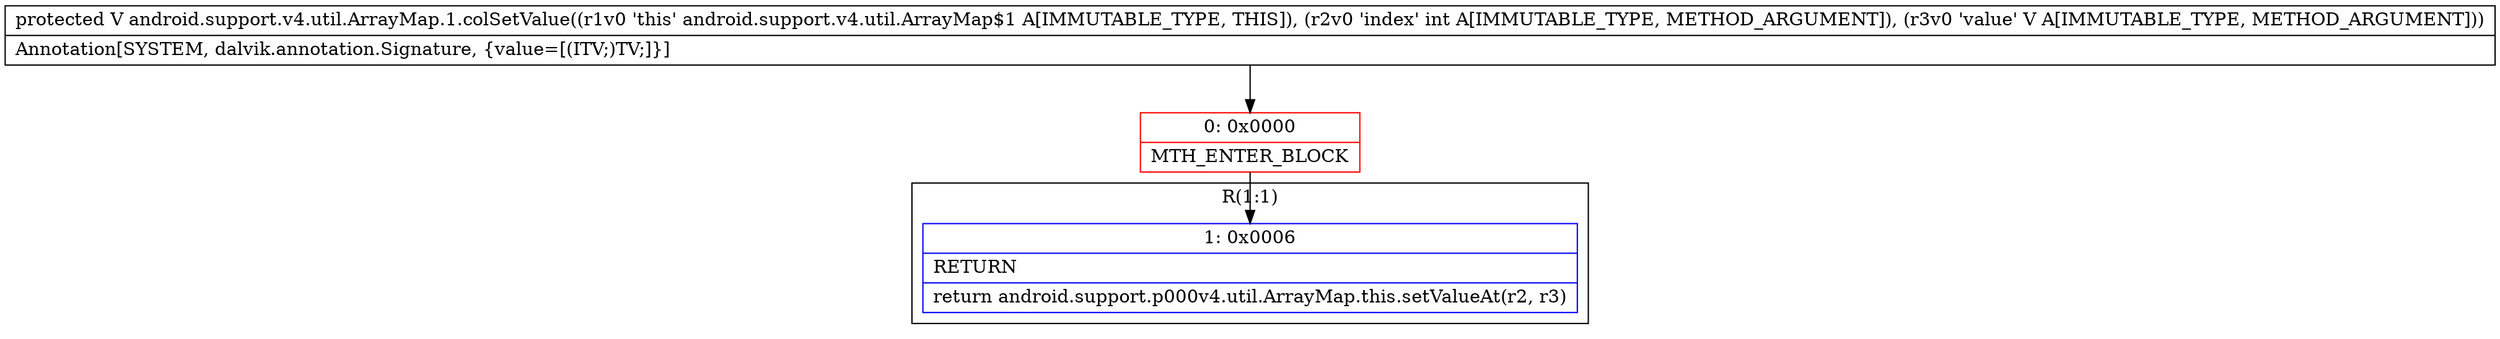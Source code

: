 digraph "CFG forandroid.support.v4.util.ArrayMap.1.colSetValue(ILjava\/lang\/Object;)Ljava\/lang\/Object;" {
subgraph cluster_Region_216905236 {
label = "R(1:1)";
node [shape=record,color=blue];
Node_1 [shape=record,label="{1\:\ 0x0006|RETURN\l|return android.support.p000v4.util.ArrayMap.this.setValueAt(r2, r3)\l}"];
}
Node_0 [shape=record,color=red,label="{0\:\ 0x0000|MTH_ENTER_BLOCK\l}"];
MethodNode[shape=record,label="{protected V android.support.v4.util.ArrayMap.1.colSetValue((r1v0 'this' android.support.v4.util.ArrayMap$1 A[IMMUTABLE_TYPE, THIS]), (r2v0 'index' int A[IMMUTABLE_TYPE, METHOD_ARGUMENT]), (r3v0 'value' V A[IMMUTABLE_TYPE, METHOD_ARGUMENT]))  | Annotation[SYSTEM, dalvik.annotation.Signature, \{value=[(ITV;)TV;]\}]\l}"];
MethodNode -> Node_0;
Node_0 -> Node_1;
}

